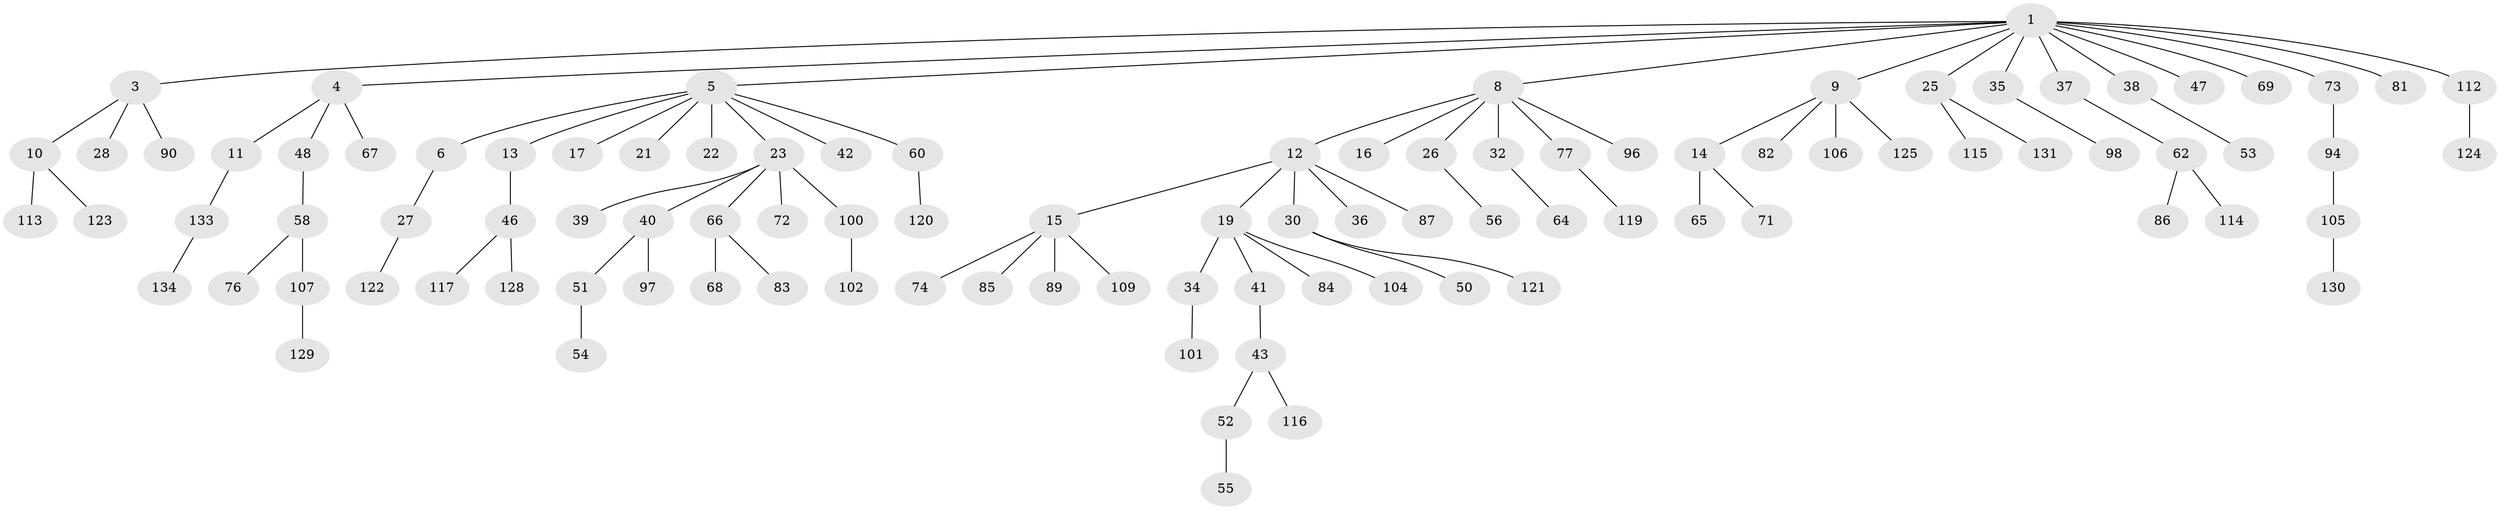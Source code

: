 // original degree distribution, {9: 0.007407407407407408, 7: 0.014814814814814815, 4: 0.05925925925925926, 3: 0.13333333333333333, 8: 0.007407407407407408, 5: 0.007407407407407408, 2: 0.2740740740740741, 6: 0.007407407407407408, 1: 0.4888888888888889}
// Generated by graph-tools (version 1.1) at 2025/11/02/27/25 16:11:25]
// undirected, 100 vertices, 99 edges
graph export_dot {
graph [start="1"]
  node [color=gray90,style=filled];
  1 [super="+2"];
  3 [super="+18"];
  4 [super="+29"];
  5 [super="+7"];
  6 [super="+93"];
  8 [super="+70"];
  9 [super="+111"];
  10 [super="+126"];
  11;
  12;
  13 [super="+20"];
  14 [super="+103"];
  15 [super="+24"];
  16;
  17 [super="+132"];
  19 [super="+33"];
  21;
  22;
  23 [super="+31"];
  25 [super="+45"];
  26;
  27 [super="+75"];
  28;
  30;
  32;
  34 [super="+99"];
  35;
  36;
  37;
  38 [super="+59"];
  39;
  40 [super="+44"];
  41;
  42;
  43 [super="+78"];
  46 [super="+79"];
  47 [super="+49"];
  48 [super="+57"];
  50 [super="+61"];
  51;
  52 [super="+63"];
  53;
  54;
  55;
  56;
  58 [super="+95"];
  60;
  62 [super="+110"];
  64;
  65 [super="+92"];
  66;
  67 [super="+118"];
  68;
  69 [super="+80"];
  71;
  72;
  73;
  74;
  76;
  77 [super="+88"];
  81;
  82;
  83;
  84 [super="+91"];
  85;
  86;
  87 [super="+108"];
  89;
  90;
  94;
  96;
  97;
  98;
  100;
  101;
  102;
  104;
  105;
  106;
  107;
  109;
  112 [super="+135"];
  113 [super="+127"];
  114;
  115;
  116;
  117;
  119;
  120;
  121;
  122;
  123;
  124;
  125;
  128;
  129;
  130;
  131;
  133;
  134;
  1 -- 3;
  1 -- 4;
  1 -- 8;
  1 -- 9;
  1 -- 35;
  1 -- 38;
  1 -- 69;
  1 -- 81;
  1 -- 112;
  1 -- 37;
  1 -- 5;
  1 -- 73;
  1 -- 25;
  1 -- 47;
  3 -- 10;
  3 -- 28;
  3 -- 90;
  4 -- 11;
  4 -- 48;
  4 -- 67;
  5 -- 6;
  5 -- 42;
  5 -- 13;
  5 -- 17;
  5 -- 21;
  5 -- 22;
  5 -- 23;
  5 -- 60;
  6 -- 27;
  8 -- 12;
  8 -- 16;
  8 -- 26;
  8 -- 32;
  8 -- 77;
  8 -- 96;
  9 -- 14;
  9 -- 82;
  9 -- 106;
  9 -- 125;
  10 -- 113;
  10 -- 123;
  11 -- 133;
  12 -- 15;
  12 -- 19;
  12 -- 30;
  12 -- 36;
  12 -- 87;
  13 -- 46;
  14 -- 65;
  14 -- 71;
  15 -- 74;
  15 -- 109;
  15 -- 89;
  15 -- 85;
  19 -- 41;
  19 -- 84;
  19 -- 104;
  19 -- 34;
  23 -- 40;
  23 -- 100;
  23 -- 72;
  23 -- 66;
  23 -- 39;
  25 -- 115;
  25 -- 131;
  26 -- 56;
  27 -- 122;
  30 -- 50;
  30 -- 121;
  32 -- 64;
  34 -- 101;
  35 -- 98;
  37 -- 62;
  38 -- 53;
  40 -- 97;
  40 -- 51;
  41 -- 43;
  43 -- 52;
  43 -- 116;
  46 -- 128;
  46 -- 117;
  48 -- 58;
  51 -- 54;
  52 -- 55;
  58 -- 76;
  58 -- 107;
  60 -- 120;
  62 -- 86;
  62 -- 114;
  66 -- 68;
  66 -- 83;
  73 -- 94;
  77 -- 119;
  94 -- 105;
  100 -- 102;
  105 -- 130;
  107 -- 129;
  112 -- 124;
  133 -- 134;
}

